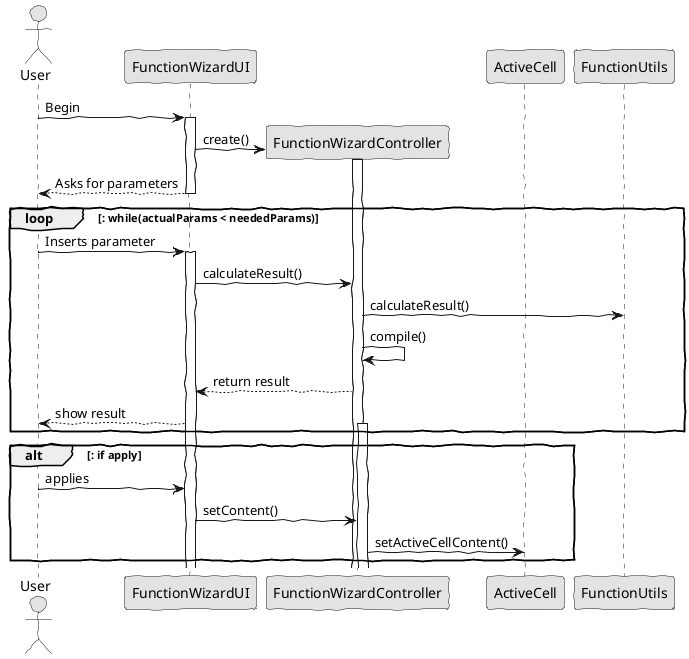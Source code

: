 @startuml sd2_insert_function_basic_wizard.png
skinparam handwritten true
skinparam monochrome true
skinparam packageStyle rect
skinparam defaultFontName FG Virgil
skinparam shadowing false

actor User 

participant "FunctionWizardUI" as UI
participant "FunctionWizardController" as CRTL
participant "ActiveCell" as cell
participant "FunctionUtils" as func



User -> UI : Begin
create UI
activate UI
create CRTL


UI -> CRTL : create()
activate CRTL
 
deactivate CRTL
UI --> User : Asks for parameters 
deactivate UI

loop : while(actualParams < neededParams)
User -> UI : Inserts parameter
activate UI
UI -> CRTL : calculateResult()
CRTL -> func : calculateResult()
CRTL -> CRTL : compile()
CRTL --> UI : return result
UI --> User : show result
activate CRTL
end

alt : if apply
User -> UI : applies
UI -> CRTL : setContent()
CRTL -> cell : setActiveCellContent()
end


@enduml